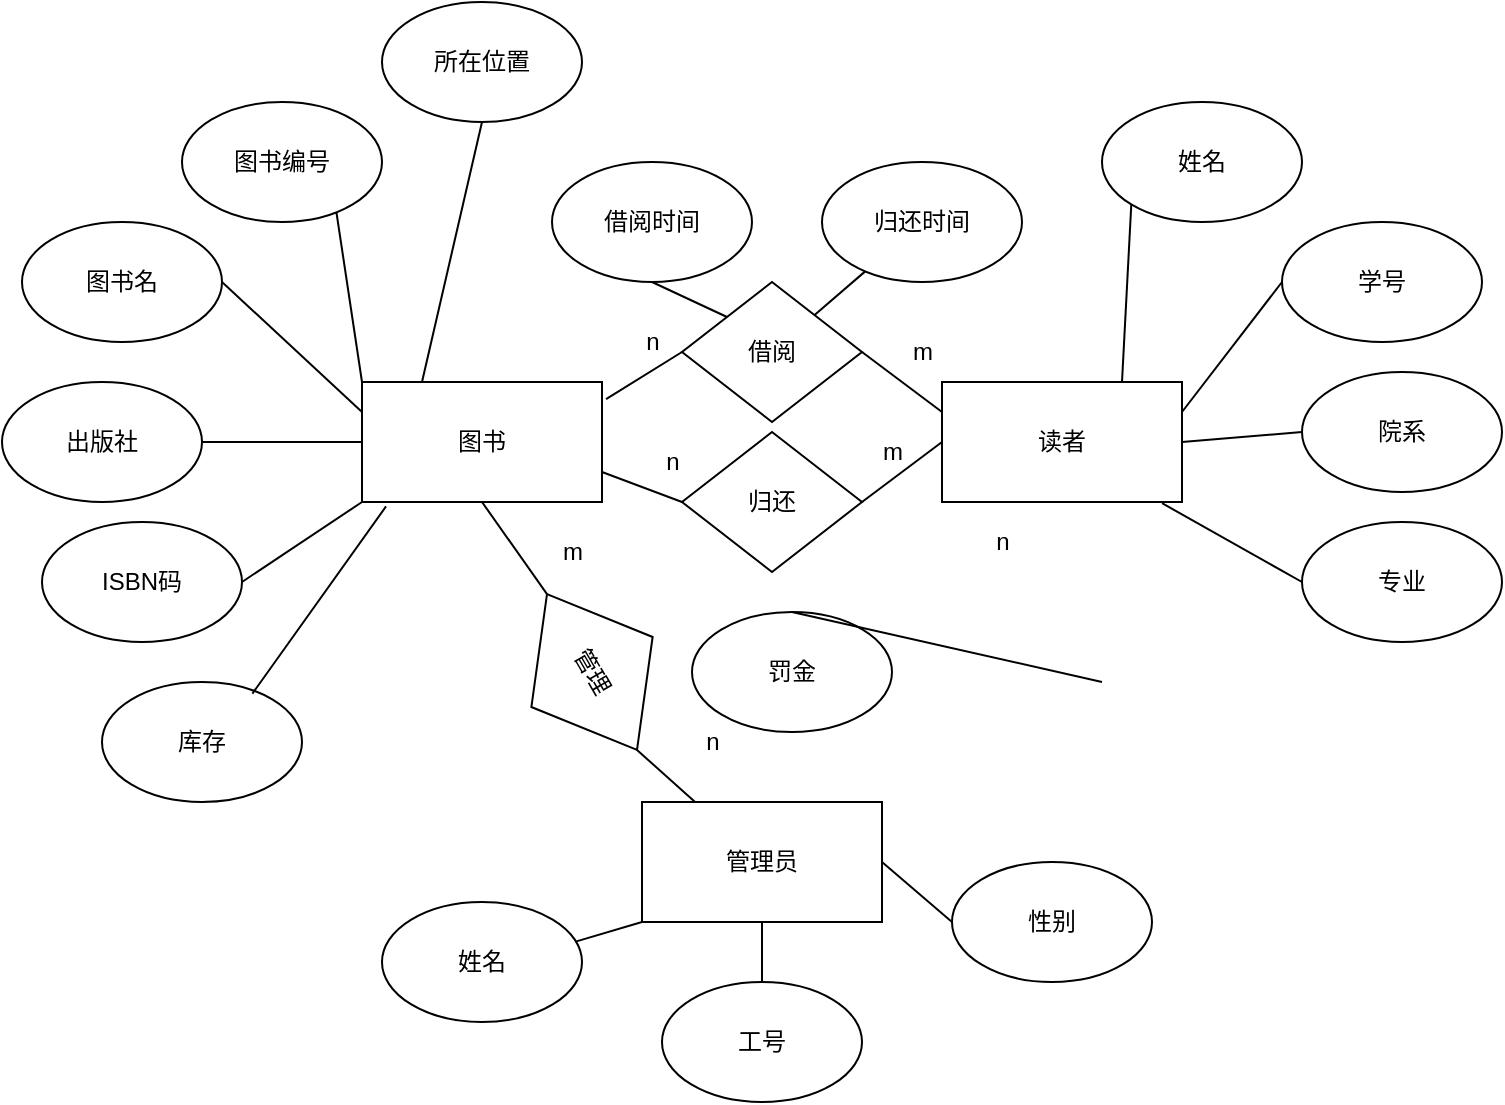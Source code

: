 <mxfile version="20.8.23" type="github">
  <diagram id="R2lEEEUBdFMjLlhIrx00" name="Page-1">
    <mxGraphModel dx="1050" dy="581" grid="1" gridSize="10" guides="1" tooltips="1" connect="1" arrows="1" fold="1" page="1" pageScale="1" pageWidth="850" pageHeight="1100" math="0" shadow="0" extFonts="Permanent Marker^https://fonts.googleapis.com/css?family=Permanent+Marker">
      <root>
        <mxCell id="0" />
        <mxCell id="1" parent="0" />
        <mxCell id="4jKd7ef3vC1ml2yuR7vD-1" value="图书" style="rounded=0;whiteSpace=wrap;html=1;" vertex="1" parent="1">
          <mxGeometry x="220" y="570" width="120" height="60" as="geometry" />
        </mxCell>
        <mxCell id="4jKd7ef3vC1ml2yuR7vD-2" value="图书编号" style="ellipse;whiteSpace=wrap;html=1;" vertex="1" parent="1">
          <mxGeometry x="130" y="430" width="100" height="60" as="geometry" />
        </mxCell>
        <mxCell id="4jKd7ef3vC1ml2yuR7vD-3" value="姓名" style="ellipse;whiteSpace=wrap;html=1;" vertex="1" parent="1">
          <mxGeometry x="590" y="430" width="100" height="60" as="geometry" />
        </mxCell>
        <mxCell id="4jKd7ef3vC1ml2yuR7vD-4" value="ISBN码" style="ellipse;whiteSpace=wrap;html=1;" vertex="1" parent="1">
          <mxGeometry x="60" y="640" width="100" height="60" as="geometry" />
        </mxCell>
        <mxCell id="4jKd7ef3vC1ml2yuR7vD-5" value="库存" style="ellipse;whiteSpace=wrap;html=1;" vertex="1" parent="1">
          <mxGeometry x="90" y="720" width="100" height="60" as="geometry" />
        </mxCell>
        <mxCell id="4jKd7ef3vC1ml2yuR7vD-6" value="学号" style="ellipse;whiteSpace=wrap;html=1;" vertex="1" parent="1">
          <mxGeometry x="680" y="490" width="100" height="60" as="geometry" />
        </mxCell>
        <mxCell id="4jKd7ef3vC1ml2yuR7vD-7" value="院系" style="ellipse;whiteSpace=wrap;html=1;" vertex="1" parent="1">
          <mxGeometry x="690" y="565" width="100" height="60" as="geometry" />
        </mxCell>
        <mxCell id="4jKd7ef3vC1ml2yuR7vD-8" value="专业" style="ellipse;whiteSpace=wrap;html=1;" vertex="1" parent="1">
          <mxGeometry x="690" y="640" width="100" height="60" as="geometry" />
        </mxCell>
        <mxCell id="4jKd7ef3vC1ml2yuR7vD-9" value="出版社" style="ellipse;whiteSpace=wrap;html=1;" vertex="1" parent="1">
          <mxGeometry x="40" y="570" width="100" height="60" as="geometry" />
        </mxCell>
        <mxCell id="4jKd7ef3vC1ml2yuR7vD-10" value="" style="edgeStyle=orthogonalEdgeStyle;rounded=0;orthogonalLoop=1;jettySize=auto;html=1;strokeColor=none;" edge="1" parent="1" source="4jKd7ef3vC1ml2yuR7vD-11" target="4jKd7ef3vC1ml2yuR7vD-1">
          <mxGeometry relative="1" as="geometry" />
        </mxCell>
        <mxCell id="4jKd7ef3vC1ml2yuR7vD-11" value="图书名" style="ellipse;whiteSpace=wrap;html=1;" vertex="1" parent="1">
          <mxGeometry x="50" y="490" width="100" height="60" as="geometry" />
        </mxCell>
        <mxCell id="4jKd7ef3vC1ml2yuR7vD-12" value="" style="endArrow=none;html=1;rounded=0;entryX=0;entryY=0;entryDx=0;entryDy=0;exitX=0.772;exitY=0.917;exitDx=0;exitDy=0;exitPerimeter=0;" edge="1" parent="1" source="4jKd7ef3vC1ml2yuR7vD-2" target="4jKd7ef3vC1ml2yuR7vD-1">
          <mxGeometry width="50" height="50" relative="1" as="geometry">
            <mxPoint x="370" y="540" as="sourcePoint" />
            <mxPoint x="420" y="490" as="targetPoint" />
          </mxGeometry>
        </mxCell>
        <mxCell id="4jKd7ef3vC1ml2yuR7vD-13" value="" style="endArrow=none;html=1;rounded=0;strokeColor=default;exitX=1;exitY=0.5;exitDx=0;exitDy=0;entryX=0;entryY=0.25;entryDx=0;entryDy=0;" edge="1" parent="1" source="4jKd7ef3vC1ml2yuR7vD-11" target="4jKd7ef3vC1ml2yuR7vD-1">
          <mxGeometry width="50" height="50" relative="1" as="geometry">
            <mxPoint x="150" y="730" as="sourcePoint" />
            <mxPoint x="200" y="680" as="targetPoint" />
          </mxGeometry>
        </mxCell>
        <mxCell id="4jKd7ef3vC1ml2yuR7vD-14" value="" style="endArrow=none;html=1;rounded=0;strokeColor=default;exitX=1;exitY=0.5;exitDx=0;exitDy=0;entryX=0;entryY=0.5;entryDx=0;entryDy=0;" edge="1" parent="1" source="4jKd7ef3vC1ml2yuR7vD-9" target="4jKd7ef3vC1ml2yuR7vD-1">
          <mxGeometry width="50" height="50" relative="1" as="geometry">
            <mxPoint x="180" y="710" as="sourcePoint" />
            <mxPoint x="230" y="660" as="targetPoint" />
          </mxGeometry>
        </mxCell>
        <mxCell id="4jKd7ef3vC1ml2yuR7vD-15" value="" style="endArrow=none;html=1;rounded=0;strokeColor=default;exitX=1;exitY=0.5;exitDx=0;exitDy=0;entryX=0;entryY=1;entryDx=0;entryDy=0;" edge="1" parent="1" source="4jKd7ef3vC1ml2yuR7vD-4" target="4jKd7ef3vC1ml2yuR7vD-1">
          <mxGeometry width="50" height="50" relative="1" as="geometry">
            <mxPoint x="250" y="750" as="sourcePoint" />
            <mxPoint x="300" y="700" as="targetPoint" />
          </mxGeometry>
        </mxCell>
        <mxCell id="4jKd7ef3vC1ml2yuR7vD-16" value="" style="endArrow=none;html=1;rounded=0;strokeColor=default;exitX=0.752;exitY=0.097;exitDx=0;exitDy=0;exitPerimeter=0;entryX=0.1;entryY=1.037;entryDx=0;entryDy=0;entryPerimeter=0;" edge="1" parent="1" source="4jKd7ef3vC1ml2yuR7vD-5" target="4jKd7ef3vC1ml2yuR7vD-1">
          <mxGeometry width="50" height="50" relative="1" as="geometry">
            <mxPoint x="210" y="770" as="sourcePoint" />
            <mxPoint x="260" y="720" as="targetPoint" />
          </mxGeometry>
        </mxCell>
        <mxCell id="4jKd7ef3vC1ml2yuR7vD-17" value="读者" style="rounded=0;whiteSpace=wrap;html=1;" vertex="1" parent="1">
          <mxGeometry x="510" y="570" width="120" height="60" as="geometry" />
        </mxCell>
        <mxCell id="4jKd7ef3vC1ml2yuR7vD-19" value="" style="endArrow=none;html=1;rounded=0;strokeColor=default;exitX=0.75;exitY=0;exitDx=0;exitDy=0;entryX=0;entryY=1;entryDx=0;entryDy=0;" edge="1" parent="1" source="4jKd7ef3vC1ml2yuR7vD-17" target="4jKd7ef3vC1ml2yuR7vD-3">
          <mxGeometry width="50" height="50" relative="1" as="geometry">
            <mxPoint x="620" y="570" as="sourcePoint" />
            <mxPoint x="670" y="520" as="targetPoint" />
          </mxGeometry>
        </mxCell>
        <mxCell id="4jKd7ef3vC1ml2yuR7vD-20" value="" style="endArrow=none;html=1;rounded=0;strokeColor=default;exitX=1;exitY=0.25;exitDx=0;exitDy=0;entryX=0;entryY=0.5;entryDx=0;entryDy=0;" edge="1" parent="1" source="4jKd7ef3vC1ml2yuR7vD-17" target="4jKd7ef3vC1ml2yuR7vD-6">
          <mxGeometry width="50" height="50" relative="1" as="geometry">
            <mxPoint x="600" y="700" as="sourcePoint" />
            <mxPoint x="650" y="650" as="targetPoint" />
          </mxGeometry>
        </mxCell>
        <mxCell id="4jKd7ef3vC1ml2yuR7vD-21" value="" style="endArrow=none;html=1;rounded=0;strokeColor=default;exitX=1;exitY=0.5;exitDx=0;exitDy=0;entryX=0;entryY=0.5;entryDx=0;entryDy=0;" edge="1" parent="1" source="4jKd7ef3vC1ml2yuR7vD-17" target="4jKd7ef3vC1ml2yuR7vD-7">
          <mxGeometry width="50" height="50" relative="1" as="geometry">
            <mxPoint x="650" y="690" as="sourcePoint" />
            <mxPoint x="700" y="640" as="targetPoint" />
          </mxGeometry>
        </mxCell>
        <mxCell id="4jKd7ef3vC1ml2yuR7vD-22" value="" style="endArrow=none;html=1;rounded=0;strokeColor=default;entryX=0;entryY=0.5;entryDx=0;entryDy=0;exitX=0.917;exitY=1.01;exitDx=0;exitDy=0;exitPerimeter=0;" edge="1" parent="1" source="4jKd7ef3vC1ml2yuR7vD-17" target="4jKd7ef3vC1ml2yuR7vD-8">
          <mxGeometry width="50" height="50" relative="1" as="geometry">
            <mxPoint x="600" y="750" as="sourcePoint" />
            <mxPoint x="650" y="700" as="targetPoint" />
          </mxGeometry>
        </mxCell>
        <mxCell id="4jKd7ef3vC1ml2yuR7vD-24" value="借阅" style="rhombus;whiteSpace=wrap;html=1;" vertex="1" parent="1">
          <mxGeometry x="380" y="520" width="90" height="70" as="geometry" />
        </mxCell>
        <mxCell id="4jKd7ef3vC1ml2yuR7vD-25" value="" style="endArrow=none;html=1;rounded=0;strokeColor=default;exitX=1.017;exitY=0.143;exitDx=0;exitDy=0;entryX=0;entryY=0.5;entryDx=0;entryDy=0;exitPerimeter=0;" edge="1" parent="1" source="4jKd7ef3vC1ml2yuR7vD-1" target="4jKd7ef3vC1ml2yuR7vD-24">
          <mxGeometry width="50" height="50" relative="1" as="geometry">
            <mxPoint x="360" y="710" as="sourcePoint" />
            <mxPoint x="410" y="660" as="targetPoint" />
          </mxGeometry>
        </mxCell>
        <mxCell id="4jKd7ef3vC1ml2yuR7vD-26" value="n" style="text;html=1;align=center;verticalAlign=middle;resizable=0;points=[];autosize=1;strokeColor=none;fillColor=none;" vertex="1" parent="1">
          <mxGeometry x="350" y="535" width="30" height="30" as="geometry" />
        </mxCell>
        <mxCell id="4jKd7ef3vC1ml2yuR7vD-27" value="" style="endArrow=none;html=1;rounded=0;strokeColor=default;exitX=1;exitY=0.5;exitDx=0;exitDy=0;entryX=0;entryY=0.25;entryDx=0;entryDy=0;" edge="1" parent="1" source="4jKd7ef3vC1ml2yuR7vD-24" target="4jKd7ef3vC1ml2yuR7vD-17">
          <mxGeometry width="50" height="50" relative="1" as="geometry">
            <mxPoint x="470" y="730" as="sourcePoint" />
            <mxPoint x="520" y="680" as="targetPoint" />
          </mxGeometry>
        </mxCell>
        <mxCell id="4jKd7ef3vC1ml2yuR7vD-28" value="m" style="text;html=1;align=center;verticalAlign=middle;resizable=0;points=[];autosize=1;strokeColor=none;fillColor=none;" vertex="1" parent="1">
          <mxGeometry x="485" y="540" width="30" height="30" as="geometry" />
        </mxCell>
        <mxCell id="4jKd7ef3vC1ml2yuR7vD-29" value="借阅时间" style="ellipse;whiteSpace=wrap;html=1;" vertex="1" parent="1">
          <mxGeometry x="315" y="460" width="100" height="60" as="geometry" />
        </mxCell>
        <mxCell id="4jKd7ef3vC1ml2yuR7vD-30" value="" style="endArrow=none;html=1;rounded=0;strokeColor=default;exitX=0;exitY=0;exitDx=0;exitDy=0;entryX=0.5;entryY=1;entryDx=0;entryDy=0;" edge="1" parent="1" source="4jKd7ef3vC1ml2yuR7vD-24" target="4jKd7ef3vC1ml2yuR7vD-29">
          <mxGeometry width="50" height="50" relative="1" as="geometry">
            <mxPoint x="390" y="760" as="sourcePoint" />
            <mxPoint x="440" y="710" as="targetPoint" />
          </mxGeometry>
        </mxCell>
        <mxCell id="4jKd7ef3vC1ml2yuR7vD-31" value="管理员" style="rounded=0;whiteSpace=wrap;html=1;" vertex="1" parent="1">
          <mxGeometry x="360" y="780" width="120" height="60" as="geometry" />
        </mxCell>
        <mxCell id="4jKd7ef3vC1ml2yuR7vD-32" value="性别" style="ellipse;whiteSpace=wrap;html=1;" vertex="1" parent="1">
          <mxGeometry x="515" y="810" width="100" height="60" as="geometry" />
        </mxCell>
        <mxCell id="4jKd7ef3vC1ml2yuR7vD-34" value="工号" style="ellipse;whiteSpace=wrap;html=1;" vertex="1" parent="1">
          <mxGeometry x="370" y="870" width="100" height="60" as="geometry" />
        </mxCell>
        <mxCell id="4jKd7ef3vC1ml2yuR7vD-35" value="姓名" style="ellipse;whiteSpace=wrap;html=1;" vertex="1" parent="1">
          <mxGeometry x="230" y="830" width="100" height="60" as="geometry" />
        </mxCell>
        <mxCell id="4jKd7ef3vC1ml2yuR7vD-39" value="" style="endArrow=none;html=1;rounded=0;strokeColor=default;exitX=0.5;exitY=0;exitDx=0;exitDy=0;entryX=0.5;entryY=1;entryDx=0;entryDy=0;" edge="1" parent="1" source="4jKd7ef3vC1ml2yuR7vD-34" target="4jKd7ef3vC1ml2yuR7vD-31">
          <mxGeometry width="50" height="50" relative="1" as="geometry">
            <mxPoint x="400" y="910" as="sourcePoint" />
            <mxPoint x="470" y="900" as="targetPoint" />
          </mxGeometry>
        </mxCell>
        <mxCell id="4jKd7ef3vC1ml2yuR7vD-40" value="" style="endArrow=none;html=1;rounded=0;strokeColor=default;exitX=0.968;exitY=0.33;exitDx=0;exitDy=0;entryX=0;entryY=1;entryDx=0;entryDy=0;exitPerimeter=0;" edge="1" parent="1" target="4jKd7ef3vC1ml2yuR7vD-31" source="4jKd7ef3vC1ml2yuR7vD-35">
          <mxGeometry width="50" height="50" relative="1" as="geometry">
            <mxPoint x="325" y="860" as="sourcePoint" />
            <mxPoint x="395" y="850" as="targetPoint" />
          </mxGeometry>
        </mxCell>
        <mxCell id="4jKd7ef3vC1ml2yuR7vD-41" value="" style="endArrow=none;html=1;rounded=0;strokeColor=default;exitX=0;exitY=0.5;exitDx=0;exitDy=0;entryX=1;entryY=0.5;entryDx=0;entryDy=0;" edge="1" parent="1" source="4jKd7ef3vC1ml2yuR7vD-32" target="4jKd7ef3vC1ml2yuR7vD-31">
          <mxGeometry width="50" height="50" relative="1" as="geometry">
            <mxPoint x="330" y="860" as="sourcePoint" />
            <mxPoint x="400" y="850" as="targetPoint" />
          </mxGeometry>
        </mxCell>
        <mxCell id="4jKd7ef3vC1ml2yuR7vD-42" value="" style="endArrow=none;html=1;rounded=0;strokeColor=default;entryX=1;entryY=0.5;entryDx=0;entryDy=0;" edge="1" parent="1" target="4jKd7ef3vC1ml2yuR7vD-44" source="4jKd7ef3vC1ml2yuR7vD-31">
          <mxGeometry width="50" height="50" relative="1" as="geometry">
            <mxPoint x="430" y="780" as="sourcePoint" />
            <mxPoint x="475" y="730" as="targetPoint" />
          </mxGeometry>
        </mxCell>
        <mxCell id="4jKd7ef3vC1ml2yuR7vD-43" value="" style="endArrow=none;html=1;rounded=0;strokeColor=default;entryX=0.5;entryY=1;entryDx=0;entryDy=0;exitX=0;exitY=0.5;exitDx=0;exitDy=0;" edge="1" parent="1" source="4jKd7ef3vC1ml2yuR7vD-44" target="4jKd7ef3vC1ml2yuR7vD-1">
          <mxGeometry width="50" height="50" relative="1" as="geometry">
            <mxPoint x="475" y="660" as="sourcePoint" />
            <mxPoint x="480" y="740" as="targetPoint" />
          </mxGeometry>
        </mxCell>
        <mxCell id="4jKd7ef3vC1ml2yuR7vD-44" value="管理" style="rhombus;whiteSpace=wrap;html=1;rotation=60;" vertex="1" parent="1">
          <mxGeometry x="290" y="680" width="90" height="70" as="geometry" />
        </mxCell>
        <mxCell id="4jKd7ef3vC1ml2yuR7vD-46" value="n" style="text;html=1;align=center;verticalAlign=middle;resizable=0;points=[];autosize=1;strokeColor=none;fillColor=none;" vertex="1" parent="1">
          <mxGeometry x="525" y="635" width="30" height="30" as="geometry" />
        </mxCell>
        <mxCell id="4jKd7ef3vC1ml2yuR7vD-47" value="所在位置" style="ellipse;whiteSpace=wrap;html=1;" vertex="1" parent="1">
          <mxGeometry x="230" y="380" width="100" height="60" as="geometry" />
        </mxCell>
        <mxCell id="4jKd7ef3vC1ml2yuR7vD-48" value="" style="endArrow=none;html=1;rounded=0;exitX=0.25;exitY=0;exitDx=0;exitDy=0;entryX=0.5;entryY=1;entryDx=0;entryDy=0;" edge="1" parent="1" source="4jKd7ef3vC1ml2yuR7vD-1" target="4jKd7ef3vC1ml2yuR7vD-47">
          <mxGeometry width="50" height="50" relative="1" as="geometry">
            <mxPoint x="270" y="560" as="sourcePoint" />
            <mxPoint x="320" y="510" as="targetPoint" />
          </mxGeometry>
        </mxCell>
        <mxCell id="4jKd7ef3vC1ml2yuR7vD-49" value="归还时间" style="ellipse;whiteSpace=wrap;html=1;" vertex="1" parent="1">
          <mxGeometry x="450" y="460" width="100" height="60" as="geometry" />
        </mxCell>
        <mxCell id="4jKd7ef3vC1ml2yuR7vD-50" value="" style="endArrow=none;html=1;rounded=0;" edge="1" parent="1" source="4jKd7ef3vC1ml2yuR7vD-49" target="4jKd7ef3vC1ml2yuR7vD-24">
          <mxGeometry width="50" height="50" relative="1" as="geometry">
            <mxPoint x="380" y="660" as="sourcePoint" />
            <mxPoint x="430" y="620" as="targetPoint" />
          </mxGeometry>
        </mxCell>
        <mxCell id="4jKd7ef3vC1ml2yuR7vD-52" value="归还" style="rhombus;whiteSpace=wrap;html=1;" vertex="1" parent="1">
          <mxGeometry x="380" y="595" width="90" height="70" as="geometry" />
        </mxCell>
        <mxCell id="4jKd7ef3vC1ml2yuR7vD-53" value="" style="endArrow=none;html=1;rounded=0;exitX=1;exitY=0.75;exitDx=0;exitDy=0;entryX=0;entryY=0.5;entryDx=0;entryDy=0;" edge="1" parent="1" source="4jKd7ef3vC1ml2yuR7vD-1" target="4jKd7ef3vC1ml2yuR7vD-52">
          <mxGeometry width="50" height="50" relative="1" as="geometry">
            <mxPoint x="330" y="740" as="sourcePoint" />
            <mxPoint x="380" y="690" as="targetPoint" />
          </mxGeometry>
        </mxCell>
        <mxCell id="4jKd7ef3vC1ml2yuR7vD-54" value="" style="endArrow=none;html=1;rounded=0;exitX=1;exitY=0.5;exitDx=0;exitDy=0;entryX=0;entryY=0.5;entryDx=0;entryDy=0;" edge="1" parent="1" source="4jKd7ef3vC1ml2yuR7vD-52" target="4jKd7ef3vC1ml2yuR7vD-17">
          <mxGeometry width="50" height="50" relative="1" as="geometry">
            <mxPoint x="590" y="700" as="sourcePoint" />
            <mxPoint x="640" y="650" as="targetPoint" />
          </mxGeometry>
        </mxCell>
        <mxCell id="4jKd7ef3vC1ml2yuR7vD-55" value="n" style="text;html=1;align=center;verticalAlign=middle;resizable=0;points=[];autosize=1;strokeColor=none;fillColor=none;" vertex="1" parent="1">
          <mxGeometry x="360" y="595" width="30" height="30" as="geometry" />
        </mxCell>
        <mxCell id="4jKd7ef3vC1ml2yuR7vD-56" value="m" style="text;html=1;align=center;verticalAlign=middle;resizable=0;points=[];autosize=1;strokeColor=none;fillColor=none;" vertex="1" parent="1">
          <mxGeometry x="470" y="590" width="30" height="30" as="geometry" />
        </mxCell>
        <mxCell id="4jKd7ef3vC1ml2yuR7vD-58" value="n" style="text;html=1;align=center;verticalAlign=middle;resizable=0;points=[];autosize=1;strokeColor=none;fillColor=none;" vertex="1" parent="1">
          <mxGeometry x="380" y="735" width="30" height="30" as="geometry" />
        </mxCell>
        <mxCell id="4jKd7ef3vC1ml2yuR7vD-59" value="m" style="text;html=1;align=center;verticalAlign=middle;resizable=0;points=[];autosize=1;strokeColor=none;fillColor=none;" vertex="1" parent="1">
          <mxGeometry x="310" y="640" width="30" height="30" as="geometry" />
        </mxCell>
        <mxCell id="4jKd7ef3vC1ml2yuR7vD-60" value="罚金" style="ellipse;whiteSpace=wrap;html=1;" vertex="1" parent="1">
          <mxGeometry x="385" y="685" width="100" height="60" as="geometry" />
        </mxCell>
        <mxCell id="4jKd7ef3vC1ml2yuR7vD-61" value="" style="endArrow=none;html=1;rounded=0;exitX=0.5;exitY=0;exitDx=0;exitDy=0;" edge="1" parent="1" source="4jKd7ef3vC1ml2yuR7vD-60">
          <mxGeometry width="50" height="50" relative="1" as="geometry">
            <mxPoint x="540" y="770" as="sourcePoint" />
            <mxPoint x="590" y="720" as="targetPoint" />
          </mxGeometry>
        </mxCell>
      </root>
    </mxGraphModel>
  </diagram>
</mxfile>
